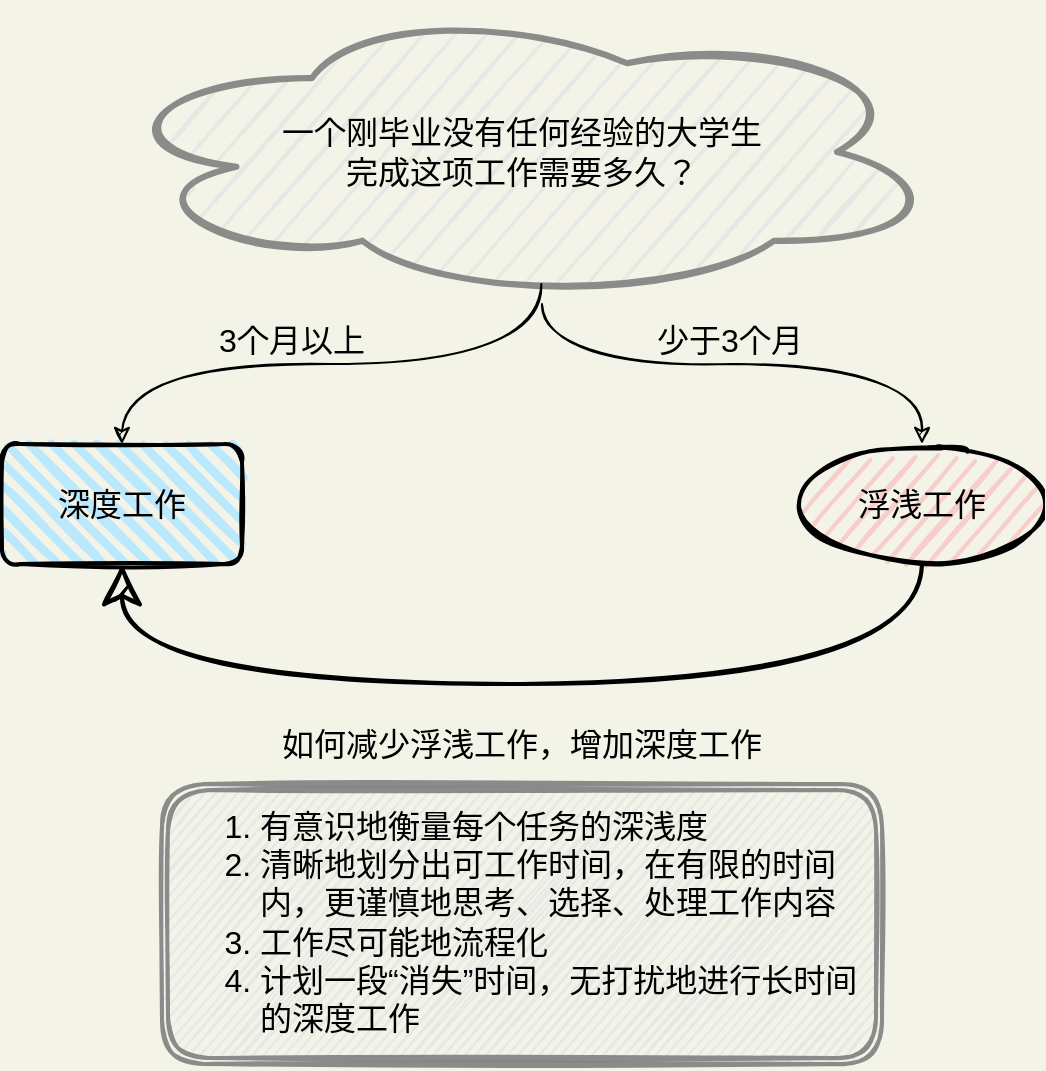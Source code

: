 <mxfile version="14.2.6" type="github">
  <diagram id="2Q7wHZQhwZNyx9bPyNay" name="第 1 页">
    <mxGraphModel dx="1426" dy="800" grid="1" gridSize="10" guides="1" tooltips="1" connect="1" arrows="1" fold="1" page="1" pageScale="1" pageWidth="827" pageHeight="1169" background="#F4F3E8" math="0" shadow="0">
      <root>
        <mxCell id="0" />
        <mxCell id="1" parent="0" />
        <mxCell id="gfLzKNmphxbWurQUzl34-3" style="edgeStyle=orthogonalEdgeStyle;orthogonalLoop=1;jettySize=auto;html=1;entryX=0.5;entryY=1;entryDx=0;entryDy=0;sketch=1;curved=1;strokeWidth=2;endArrow=classic;endFill=1;endSize=16;shadow=0;" edge="1" parent="1" source="QfFrR6SA7EDd0lu5BNjO-5" target="QfFrR6SA7EDd0lu5BNjO-6">
          <mxGeometry relative="1" as="geometry">
            <Array as="points">
              <mxPoint x="614" y="410" />
              <mxPoint x="214" y="410" />
            </Array>
          </mxGeometry>
        </mxCell>
        <mxCell id="QfFrR6SA7EDd0lu5BNjO-5" value="浮浅工作" style="ellipse;whiteSpace=wrap;html=1;strokeWidth=2;fillWeight=2;hachureGap=8;fillStyle=dots;fontSize=16;fillColor=#f8cecc;sketch=1;rounded=1;" parent="1" vertex="1">
          <mxGeometry x="554" y="290" width="120" height="60" as="geometry" />
        </mxCell>
        <mxCell id="QfFrR6SA7EDd0lu5BNjO-6" value="&lt;font style=&quot;font-size: 16px;&quot;&gt;深度工作&lt;/font&gt;" style="whiteSpace=wrap;html=1;strokeWidth=2;fillWeight=4;hachureGap=8;hachureAngle=45;shadow=0;glass=0;fontSize=16;fillColor=#BAE8FC;sketch=1;rounded=1;" parent="1" vertex="1">
          <mxGeometry x="154" y="290" width="120" height="60" as="geometry" />
        </mxCell>
        <mxCell id="QfFrR6SA7EDd0lu5BNjO-7" value="一个刚毕业没有任何经验的大学生&lt;br&gt;完成这项工作需要多久？" style="ellipse;shape=cloud;whiteSpace=wrap;html=1;shadow=0;glass=0;fontSize=16;sketch=1;rounded=1;opacity=90;strokeWidth=3;fillStyle=auto;strokeColor=#808080;fillColor=#E6E6E6;" parent="1" vertex="1">
          <mxGeometry x="204" y="70" width="420" height="148" as="geometry" />
        </mxCell>
        <mxCell id="QfFrR6SA7EDd0lu5BNjO-19" value="" style="edgeStyle=elbowEdgeStyle;elbow=vertical;endArrow=classic;html=1;fontSize=16;exitX=0.523;exitY=0.946;exitDx=0;exitDy=0;exitPerimeter=0;sketch=1;curved=1;" parent="1" source="QfFrR6SA7EDd0lu5BNjO-7" target="QfFrR6SA7EDd0lu5BNjO-6" edge="1">
          <mxGeometry width="50" height="50" relative="1" as="geometry">
            <mxPoint x="408" y="230" as="sourcePoint" />
            <mxPoint x="248" y="310" as="targetPoint" />
            <Array as="points">
              <mxPoint x="324" y="250" />
            </Array>
          </mxGeometry>
        </mxCell>
        <mxCell id="QfFrR6SA7EDd0lu5BNjO-21" value="" style="edgeStyle=elbowEdgeStyle;elbow=vertical;endArrow=classic;html=1;fontSize=16;sketch=1;curved=1;" parent="1" target="QfFrR6SA7EDd0lu5BNjO-5" edge="1">
          <mxGeometry width="50" height="50" relative="1" as="geometry">
            <mxPoint x="424" y="220" as="sourcePoint" />
            <mxPoint x="254" y="300" as="targetPoint" />
            <Array as="points">
              <mxPoint x="484" y="250" />
            </Array>
          </mxGeometry>
        </mxCell>
        <mxCell id="QfFrR6SA7EDd0lu5BNjO-22" value="3个月以上" style="text;html=1;strokeColor=none;fillColor=none;align=center;verticalAlign=middle;whiteSpace=wrap;rounded=0;shadow=0;glass=0;sketch=1;fontSize=16;fontColor=#000000;opacity=90;" parent="1" vertex="1">
          <mxGeometry x="254" y="228" width="90" height="20" as="geometry" />
        </mxCell>
        <mxCell id="QfFrR6SA7EDd0lu5BNjO-23" value="少于3个月" style="text;html=1;strokeColor=none;fillColor=none;align=center;verticalAlign=middle;whiteSpace=wrap;rounded=0;shadow=0;glass=0;sketch=1;fontSize=16;fontColor=#000000;opacity=90;" parent="1" vertex="1">
          <mxGeometry x="473" y="228" width="90" height="20" as="geometry" />
        </mxCell>
        <mxCell id="QfFrR6SA7EDd0lu5BNjO-31" value="&lt;ol&gt;&lt;li&gt;有意识地衡量每个任务的深浅度&lt;/li&gt;&lt;li&gt;清晰地划分出可工作时间，在有限的时间内，更谨慎地思考、选择、处理工作内容&lt;/li&gt;&lt;li&gt;工作尽可能地流程化&lt;/li&gt;&lt;li&gt;计划一段“消失”时间，无打扰地进行长时间的深度工作&lt;/li&gt;&lt;/ol&gt;" style="shape=ext;double=1;rounded=1;whiteSpace=wrap;html=1;shadow=0;glass=0;sketch=1;strokeColor=#808080;strokeWidth=2;fillColor=#E6E6E6;fontSize=16;fontColor=#000000;opacity=90;align=left;verticalAlign=middle;horizontal=1;spacing=6;spacingTop=0;spacingRight=2;spacingBottom=2;spacingLeft=0;" parent="1" vertex="1">
          <mxGeometry x="234" y="460" width="360" height="140" as="geometry" />
        </mxCell>
        <mxCell id="QfFrR6SA7EDd0lu5BNjO-32" value="如何减少浮浅工作，增加深度工作" style="text;html=1;strokeColor=none;fillColor=none;align=center;verticalAlign=middle;whiteSpace=wrap;rounded=0;shadow=0;glass=0;sketch=1;fontSize=16;fontColor=#000000;opacity=90;" parent="1" vertex="1">
          <mxGeometry x="279" y="430" width="270" height="20" as="geometry" />
        </mxCell>
      </root>
    </mxGraphModel>
  </diagram>
</mxfile>
